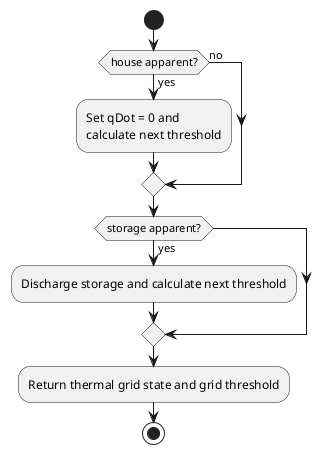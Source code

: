 @startuml
'https://plantuml.com/activity-diagram-beta

start
if (house apparent?) then (yes)
  :Set qDot = 0 and\ncalculate next threshold;
else (no)
endif
if (storage apparent?) then (yes)
  :Discharge storage and calculate next threshold;
endif
:Return thermal grid state and grid threshold;
stop

@enduml
